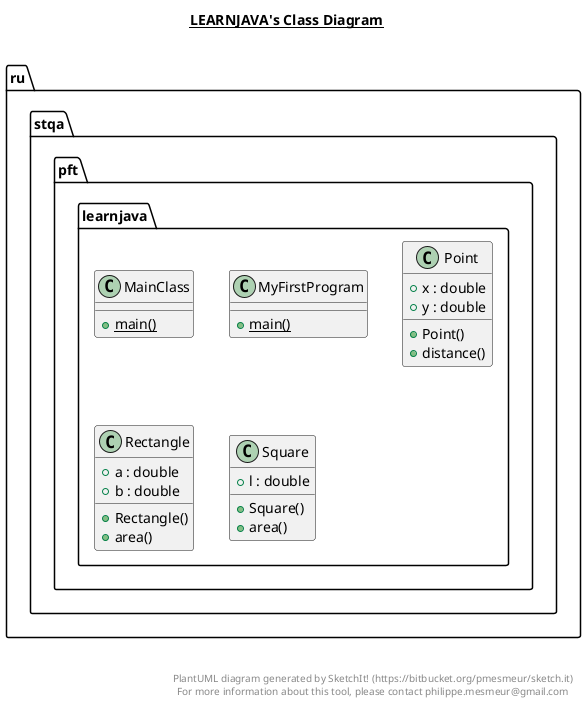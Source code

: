 @startuml

title __LEARNJAVA's Class Diagram__\n

  namespace ru.stqa.pft.learnjava {
    class ru.stqa.pft.learnjava.MainClass {
        {static} + main()
    }
  }
  

  namespace ru.stqa.pft.learnjava {
    class ru.stqa.pft.learnjava.MyFirstProgram {
        {static} + main()
    }
  }
  

  namespace ru.stqa.pft.learnjava {
    class ru.stqa.pft.learnjava.Point {
        + x : double
        + y : double
        + Point()
        + distance()
    }
  }
  

  namespace ru.stqa.pft.learnjava {
    class ru.stqa.pft.learnjava.Rectangle {
        + a : double
        + b : double
        + Rectangle()
        + area()
    }
  }
  

  namespace ru.stqa.pft.learnjava {
    class ru.stqa.pft.learnjava.Square {
        + l : double
        + Square()
        + area()
    }
  }
  



right footer


PlantUML diagram generated by SketchIt! (https://bitbucket.org/pmesmeur/sketch.it)
For more information about this tool, please contact philippe.mesmeur@gmail.com
endfooter

@enduml
